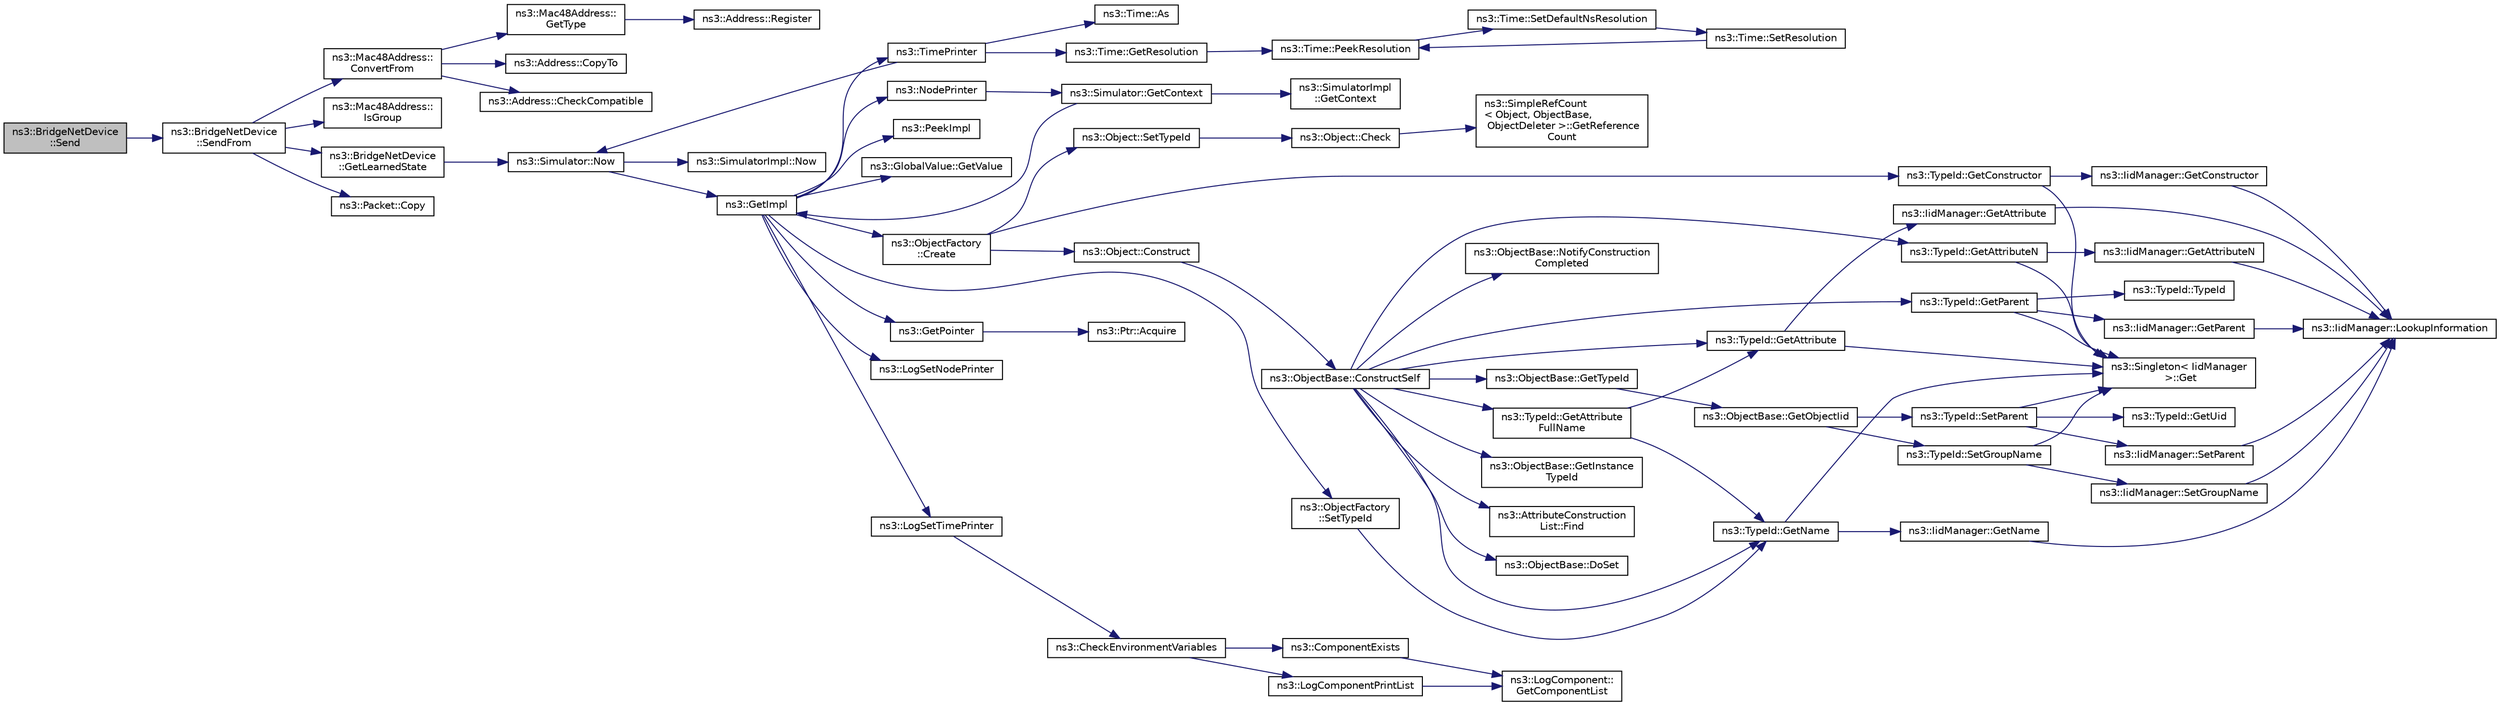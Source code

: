 digraph "ns3::BridgeNetDevice::Send"
{
  edge [fontname="Helvetica",fontsize="10",labelfontname="Helvetica",labelfontsize="10"];
  node [fontname="Helvetica",fontsize="10",shape=record];
  rankdir="LR";
  Node1 [label="ns3::BridgeNetDevice\l::Send",height=0.2,width=0.4,color="black", fillcolor="grey75", style="filled", fontcolor="black"];
  Node1 -> Node2 [color="midnightblue",fontsize="10",style="solid"];
  Node2 [label="ns3::BridgeNetDevice\l::SendFrom",height=0.2,width=0.4,color="black", fillcolor="white", style="filled",URL="$d9/d8d/classns3_1_1BridgeNetDevice.html#a7ad2acf7936e29f003c9046d76ea2099"];
  Node2 -> Node3 [color="midnightblue",fontsize="10",style="solid"];
  Node3 [label="ns3::Mac48Address::\lConvertFrom",height=0.2,width=0.4,color="black", fillcolor="white", style="filled",URL="$db/dee/classns3_1_1Mac48Address.html#a911ce13603a9ef837545a032b6523ae4"];
  Node3 -> Node4 [color="midnightblue",fontsize="10",style="solid"];
  Node4 [label="ns3::Address::CheckCompatible",height=0.2,width=0.4,color="black", fillcolor="white", style="filled",URL="$d2/d5f/classns3_1_1Address.html#a38688466338cf075e21fe45f7207c51f"];
  Node3 -> Node5 [color="midnightblue",fontsize="10",style="solid"];
  Node5 [label="ns3::Mac48Address::\lGetType",height=0.2,width=0.4,color="black", fillcolor="white", style="filled",URL="$db/dee/classns3_1_1Mac48Address.html#a5d365853b58b7acb2cc1cf905115891b",tooltip="Return the Type of address. "];
  Node5 -> Node6 [color="midnightblue",fontsize="10",style="solid"];
  Node6 [label="ns3::Address::Register",height=0.2,width=0.4,color="black", fillcolor="white", style="filled",URL="$d2/d5f/classns3_1_1Address.html#a75d239c79bb3c39d64a8db4f2d3d9b20"];
  Node3 -> Node7 [color="midnightblue",fontsize="10",style="solid"];
  Node7 [label="ns3::Address::CopyTo",height=0.2,width=0.4,color="black", fillcolor="white", style="filled",URL="$d2/d5f/classns3_1_1Address.html#a6d2f5089f145dc5ce1e20abc263d511d",tooltip="Copy the address bytes into a buffer. "];
  Node2 -> Node8 [color="midnightblue",fontsize="10",style="solid"];
  Node8 [label="ns3::Mac48Address::\lIsGroup",height=0.2,width=0.4,color="black", fillcolor="white", style="filled",URL="$db/dee/classns3_1_1Mac48Address.html#ae191b13b8ecd9d138c2301483ab826e8"];
  Node2 -> Node9 [color="midnightblue",fontsize="10",style="solid"];
  Node9 [label="ns3::BridgeNetDevice\l::GetLearnedState",height=0.2,width=0.4,color="black", fillcolor="white", style="filled",URL="$d9/d8d/classns3_1_1BridgeNetDevice.html#a944d20ca7524ef699812e653670407b6",tooltip="Gets the port associated to a source address. "];
  Node9 -> Node10 [color="midnightblue",fontsize="10",style="solid"];
  Node10 [label="ns3::Simulator::Now",height=0.2,width=0.4,color="black", fillcolor="white", style="filled",URL="$d7/deb/classns3_1_1Simulator.html#ac3178fa975b419f7875e7105be122800"];
  Node10 -> Node11 [color="midnightblue",fontsize="10",style="solid"];
  Node11 [label="ns3::GetImpl",height=0.2,width=0.4,color="black", fillcolor="white", style="filled",URL="$d4/d8b/group__simulator.html#ga42eb4eddad41528d4d99794a3dae3fd0",tooltip="Get the SimulatorImpl singleton. "];
  Node11 -> Node12 [color="midnightblue",fontsize="10",style="solid"];
  Node12 [label="ns3::PeekImpl",height=0.2,width=0.4,color="black", fillcolor="white", style="filled",URL="$d4/d8b/group__simulator.html#ga233c5c38de117e4e4a5a9cd168694792",tooltip="Get the static SimulatorImpl instance. "];
  Node11 -> Node13 [color="midnightblue",fontsize="10",style="solid"];
  Node13 [label="ns3::GlobalValue::GetValue",height=0.2,width=0.4,color="black", fillcolor="white", style="filled",URL="$dc/d02/classns3_1_1GlobalValue.html#aa33773cb952ba3c285a03ae2c4769b84"];
  Node11 -> Node14 [color="midnightblue",fontsize="10",style="solid"];
  Node14 [label="ns3::ObjectFactory\l::SetTypeId",height=0.2,width=0.4,color="black", fillcolor="white", style="filled",URL="$d5/d0d/classns3_1_1ObjectFactory.html#a77dcd099064038a1eb7a6b8251229ec3"];
  Node14 -> Node15 [color="midnightblue",fontsize="10",style="solid"];
  Node15 [label="ns3::TypeId::GetName",height=0.2,width=0.4,color="black", fillcolor="white", style="filled",URL="$d6/d11/classns3_1_1TypeId.html#aa3c41c79ae428b3cb396a9c6bb3ef314"];
  Node15 -> Node16 [color="midnightblue",fontsize="10",style="solid"];
  Node16 [label="ns3::Singleton\< IidManager\l \>::Get",height=0.2,width=0.4,color="black", fillcolor="white", style="filled",URL="$d8/d77/classns3_1_1Singleton.html#a80a2cd3c25a27ea72add7a9f7a141ffa"];
  Node15 -> Node17 [color="midnightblue",fontsize="10",style="solid"];
  Node17 [label="ns3::IidManager::GetName",height=0.2,width=0.4,color="black", fillcolor="white", style="filled",URL="$d4/d1c/classns3_1_1IidManager.html#a5d68d0f0f44594dcdec239dbdb5bf53c"];
  Node17 -> Node18 [color="midnightblue",fontsize="10",style="solid"];
  Node18 [label="ns3::IidManager::LookupInformation",height=0.2,width=0.4,color="black", fillcolor="white", style="filled",URL="$d4/d1c/classns3_1_1IidManager.html#a6b1f4ba2815dba27a377e8a8db2384cf"];
  Node11 -> Node19 [color="midnightblue",fontsize="10",style="solid"];
  Node19 [label="ns3::GetPointer",height=0.2,width=0.4,color="black", fillcolor="white", style="filled",URL="$d7/d2e/namespacens3.html#ab4e173cdfd43d17c1a40d5348510a670"];
  Node19 -> Node20 [color="midnightblue",fontsize="10",style="solid"];
  Node20 [label="ns3::Ptr::Acquire",height=0.2,width=0.4,color="black", fillcolor="white", style="filled",URL="$dc/d90/classns3_1_1Ptr.html#a9579b15e8c42dcdff5869d9d987562fb"];
  Node11 -> Node21 [color="midnightblue",fontsize="10",style="solid"];
  Node21 [label="ns3::ObjectFactory\l::Create",height=0.2,width=0.4,color="black", fillcolor="white", style="filled",URL="$d5/d0d/classns3_1_1ObjectFactory.html#a18152e93f0a6fe184ed7300cb31e9896"];
  Node21 -> Node22 [color="midnightblue",fontsize="10",style="solid"];
  Node22 [label="ns3::TypeId::GetConstructor",height=0.2,width=0.4,color="black", fillcolor="white", style="filled",URL="$d6/d11/classns3_1_1TypeId.html#ad9b0bc71ee7593a1ff23ff8d53938e95"];
  Node22 -> Node16 [color="midnightblue",fontsize="10",style="solid"];
  Node22 -> Node23 [color="midnightblue",fontsize="10",style="solid"];
  Node23 [label="ns3::IidManager::GetConstructor",height=0.2,width=0.4,color="black", fillcolor="white", style="filled",URL="$d4/d1c/classns3_1_1IidManager.html#ab10b30abe7efc5456b7930aab8638280"];
  Node23 -> Node18 [color="midnightblue",fontsize="10",style="solid"];
  Node21 -> Node24 [color="midnightblue",fontsize="10",style="solid"];
  Node24 [label="ns3::Object::SetTypeId",height=0.2,width=0.4,color="black", fillcolor="white", style="filled",URL="$d9/d77/classns3_1_1Object.html#a19b1ebd8ec8fe404845e665880a6c5ad"];
  Node24 -> Node25 [color="midnightblue",fontsize="10",style="solid"];
  Node25 [label="ns3::Object::Check",height=0.2,width=0.4,color="black", fillcolor="white", style="filled",URL="$d9/d77/classns3_1_1Object.html#a7e7f89fb0a81d0189cbcacee64b67e4e"];
  Node25 -> Node26 [color="midnightblue",fontsize="10",style="solid"];
  Node26 [label="ns3::SimpleRefCount\l\< Object, ObjectBase,\l ObjectDeleter \>::GetReference\lCount",height=0.2,width=0.4,color="black", fillcolor="white", style="filled",URL="$da/da1/classns3_1_1SimpleRefCount.html#a05378396c93bcc7d6bf78a9ee9ae9cca"];
  Node21 -> Node27 [color="midnightblue",fontsize="10",style="solid"];
  Node27 [label="ns3::Object::Construct",height=0.2,width=0.4,color="black", fillcolor="white", style="filled",URL="$d9/d77/classns3_1_1Object.html#a636e8411dc5228771f45c9b805d348fa"];
  Node27 -> Node28 [color="midnightblue",fontsize="10",style="solid"];
  Node28 [label="ns3::ObjectBase::ConstructSelf",height=0.2,width=0.4,color="black", fillcolor="white", style="filled",URL="$d2/dac/classns3_1_1ObjectBase.html#a5cda18dec6d0744cb652a3ed60056958"];
  Node28 -> Node29 [color="midnightblue",fontsize="10",style="solid"];
  Node29 [label="ns3::ObjectBase::GetInstance\lTypeId",height=0.2,width=0.4,color="black", fillcolor="white", style="filled",URL="$d2/dac/classns3_1_1ObjectBase.html#abe5b43a6f5b99a92a4c3122db31f06fb"];
  Node28 -> Node15 [color="midnightblue",fontsize="10",style="solid"];
  Node28 -> Node30 [color="midnightblue",fontsize="10",style="solid"];
  Node30 [label="ns3::TypeId::GetAttributeN",height=0.2,width=0.4,color="black", fillcolor="white", style="filled",URL="$d6/d11/classns3_1_1TypeId.html#a679c4713f613126a51eb400b345302cb"];
  Node30 -> Node16 [color="midnightblue",fontsize="10",style="solid"];
  Node30 -> Node31 [color="midnightblue",fontsize="10",style="solid"];
  Node31 [label="ns3::IidManager::GetAttributeN",height=0.2,width=0.4,color="black", fillcolor="white", style="filled",URL="$d4/d1c/classns3_1_1IidManager.html#aecf79ed6edb63647774dbfe90cc4f1e2"];
  Node31 -> Node18 [color="midnightblue",fontsize="10",style="solid"];
  Node28 -> Node32 [color="midnightblue",fontsize="10",style="solid"];
  Node32 [label="ns3::TypeId::GetAttribute",height=0.2,width=0.4,color="black", fillcolor="white", style="filled",URL="$d6/d11/classns3_1_1TypeId.html#aa1b746e64e606f94cbedda7cf89788c2"];
  Node32 -> Node16 [color="midnightblue",fontsize="10",style="solid"];
  Node32 -> Node33 [color="midnightblue",fontsize="10",style="solid"];
  Node33 [label="ns3::IidManager::GetAttribute",height=0.2,width=0.4,color="black", fillcolor="white", style="filled",URL="$d4/d1c/classns3_1_1IidManager.html#ae511907e47b48166763e60c583a5a940"];
  Node33 -> Node18 [color="midnightblue",fontsize="10",style="solid"];
  Node28 -> Node34 [color="midnightblue",fontsize="10",style="solid"];
  Node34 [label="ns3::AttributeConstruction\lList::Find",height=0.2,width=0.4,color="black", fillcolor="white", style="filled",URL="$d3/df3/classns3_1_1AttributeConstructionList.html#a22de5cf3e1bcd9dc6c7748fc911811b4"];
  Node28 -> Node35 [color="midnightblue",fontsize="10",style="solid"];
  Node35 [label="ns3::ObjectBase::DoSet",height=0.2,width=0.4,color="black", fillcolor="white", style="filled",URL="$d2/dac/classns3_1_1ObjectBase.html#afe5f2f7b2fabc99aa33f9bb434e3b695"];
  Node28 -> Node36 [color="midnightblue",fontsize="10",style="solid"];
  Node36 [label="ns3::TypeId::GetAttribute\lFullName",height=0.2,width=0.4,color="black", fillcolor="white", style="filled",URL="$d6/d11/classns3_1_1TypeId.html#a1da5483f43630ea65952099fc39944a2"];
  Node36 -> Node32 [color="midnightblue",fontsize="10",style="solid"];
  Node36 -> Node15 [color="midnightblue",fontsize="10",style="solid"];
  Node28 -> Node37 [color="midnightblue",fontsize="10",style="solid"];
  Node37 [label="ns3::TypeId::GetParent",height=0.2,width=0.4,color="black", fillcolor="white", style="filled",URL="$d6/d11/classns3_1_1TypeId.html#ac51f28398d2ef1f9a7790047c43dd22c"];
  Node37 -> Node16 [color="midnightblue",fontsize="10",style="solid"];
  Node37 -> Node38 [color="midnightblue",fontsize="10",style="solid"];
  Node38 [label="ns3::IidManager::GetParent",height=0.2,width=0.4,color="black", fillcolor="white", style="filled",URL="$d4/d1c/classns3_1_1IidManager.html#a504f9d76281bd6149556b1d15e80231d"];
  Node38 -> Node18 [color="midnightblue",fontsize="10",style="solid"];
  Node37 -> Node39 [color="midnightblue",fontsize="10",style="solid"];
  Node39 [label="ns3::TypeId::TypeId",height=0.2,width=0.4,color="black", fillcolor="white", style="filled",URL="$d6/d11/classns3_1_1TypeId.html#ab76e26690f1af4f1cffa6a72245e8928"];
  Node28 -> Node40 [color="midnightblue",fontsize="10",style="solid"];
  Node40 [label="ns3::ObjectBase::GetTypeId",height=0.2,width=0.4,color="black", fillcolor="white", style="filled",URL="$d2/dac/classns3_1_1ObjectBase.html#a2b870298ebceaaeffc9d65e15c022eac"];
  Node40 -> Node41 [color="midnightblue",fontsize="10",style="solid"];
  Node41 [label="ns3::ObjectBase::GetObjectIid",height=0.2,width=0.4,color="black", fillcolor="white", style="filled",URL="$d2/dac/classns3_1_1ObjectBase.html#a4fcfd18844c60f163c5dce52456d111b"];
  Node41 -> Node42 [color="midnightblue",fontsize="10",style="solid"];
  Node42 [label="ns3::TypeId::SetParent",height=0.2,width=0.4,color="black", fillcolor="white", style="filled",URL="$d6/d11/classns3_1_1TypeId.html#abaaca67ab7d2471067e7c275df0f7309"];
  Node42 -> Node43 [color="midnightblue",fontsize="10",style="solid"];
  Node43 [label="ns3::TypeId::GetUid",height=0.2,width=0.4,color="black", fillcolor="white", style="filled",URL="$d6/d11/classns3_1_1TypeId.html#acd3e41de6340d06299f4fd63e2ed8da0"];
  Node42 -> Node16 [color="midnightblue",fontsize="10",style="solid"];
  Node42 -> Node44 [color="midnightblue",fontsize="10",style="solid"];
  Node44 [label="ns3::IidManager::SetParent",height=0.2,width=0.4,color="black", fillcolor="white", style="filled",URL="$d4/d1c/classns3_1_1IidManager.html#a4042931260554c907699367b6811426f"];
  Node44 -> Node18 [color="midnightblue",fontsize="10",style="solid"];
  Node41 -> Node45 [color="midnightblue",fontsize="10",style="solid"];
  Node45 [label="ns3::TypeId::SetGroupName",height=0.2,width=0.4,color="black", fillcolor="white", style="filled",URL="$d6/d11/classns3_1_1TypeId.html#a87ab97caba5bbbd080b4490576f8bb40"];
  Node45 -> Node16 [color="midnightblue",fontsize="10",style="solid"];
  Node45 -> Node46 [color="midnightblue",fontsize="10",style="solid"];
  Node46 [label="ns3::IidManager::SetGroupName",height=0.2,width=0.4,color="black", fillcolor="white", style="filled",URL="$d4/d1c/classns3_1_1IidManager.html#a3bc08ad1c8a26224153caacd2def37de"];
  Node46 -> Node18 [color="midnightblue",fontsize="10",style="solid"];
  Node28 -> Node47 [color="midnightblue",fontsize="10",style="solid"];
  Node47 [label="ns3::ObjectBase::NotifyConstruction\lCompleted",height=0.2,width=0.4,color="black", fillcolor="white", style="filled",URL="$d2/dac/classns3_1_1ObjectBase.html#aa349348317dbdb62a7ee1df89db1eb8b"];
  Node11 -> Node48 [color="midnightblue",fontsize="10",style="solid"];
  Node48 [label="ns3::LogSetTimePrinter",height=0.2,width=0.4,color="black", fillcolor="white", style="filled",URL="$d7/d2e/namespacens3.html#acf6a1749b3febc5a6a5b2b8620138d80"];
  Node48 -> Node49 [color="midnightblue",fontsize="10",style="solid"];
  Node49 [label="ns3::CheckEnvironmentVariables",height=0.2,width=0.4,color="black", fillcolor="white", style="filled",URL="$d8/dff/group__logging.html#gacdc0bdeb2d8a90089d4fb09c4b8569ff"];
  Node49 -> Node50 [color="midnightblue",fontsize="10",style="solid"];
  Node50 [label="ns3::ComponentExists",height=0.2,width=0.4,color="black", fillcolor="white", style="filled",URL="$d8/dff/group__logging.html#gaadcc698770aae684c54dbd1ef4e4b37a"];
  Node50 -> Node51 [color="midnightblue",fontsize="10",style="solid"];
  Node51 [label="ns3::LogComponent::\lGetComponentList",height=0.2,width=0.4,color="black", fillcolor="white", style="filled",URL="$d9/d3f/classns3_1_1LogComponent.html#a63eb2c0fd93c30f9081443c2fd4bffe9"];
  Node49 -> Node52 [color="midnightblue",fontsize="10",style="solid"];
  Node52 [label="ns3::LogComponentPrintList",height=0.2,width=0.4,color="black", fillcolor="white", style="filled",URL="$d7/d2e/namespacens3.html#a5252703c3f8260fd6dc609f1b276e57c"];
  Node52 -> Node51 [color="midnightblue",fontsize="10",style="solid"];
  Node11 -> Node53 [color="midnightblue",fontsize="10",style="solid"];
  Node53 [label="ns3::TimePrinter",height=0.2,width=0.4,color="black", fillcolor="white", style="filled",URL="$d8/dff/group__logging.html#gaaad3642e8247a056cd83001d805b0812"];
  Node53 -> Node54 [color="midnightblue",fontsize="10",style="solid"];
  Node54 [label="ns3::Time::GetResolution",height=0.2,width=0.4,color="black", fillcolor="white", style="filled",URL="$dc/d04/classns3_1_1Time.html#a1444f0f08b5e19f031157609e32fcf98"];
  Node54 -> Node55 [color="midnightblue",fontsize="10",style="solid"];
  Node55 [label="ns3::Time::PeekResolution",height=0.2,width=0.4,color="black", fillcolor="white", style="filled",URL="$dc/d04/classns3_1_1Time.html#a963e53522278fcbdf1ab9f7adbd0f5d6"];
  Node55 -> Node56 [color="midnightblue",fontsize="10",style="solid"];
  Node56 [label="ns3::Time::SetDefaultNsResolution",height=0.2,width=0.4,color="black", fillcolor="white", style="filled",URL="$dc/d04/classns3_1_1Time.html#a6a872e62f71dfa817fef2c549473d980"];
  Node56 -> Node57 [color="midnightblue",fontsize="10",style="solid"];
  Node57 [label="ns3::Time::SetResolution",height=0.2,width=0.4,color="black", fillcolor="white", style="filled",URL="$dc/d04/classns3_1_1Time.html#ac89165ba7715b66017a49c718f4aef09"];
  Node57 -> Node55 [color="midnightblue",fontsize="10",style="solid"];
  Node53 -> Node10 [color="midnightblue",fontsize="10",style="solid"];
  Node53 -> Node58 [color="midnightblue",fontsize="10",style="solid"];
  Node58 [label="ns3::Time::As",height=0.2,width=0.4,color="black", fillcolor="white", style="filled",URL="$dc/d04/classns3_1_1Time.html#a0bb1110638ce9938248bd07865a328ab"];
  Node11 -> Node59 [color="midnightblue",fontsize="10",style="solid"];
  Node59 [label="ns3::LogSetNodePrinter",height=0.2,width=0.4,color="black", fillcolor="white", style="filled",URL="$d7/d2e/namespacens3.html#aa6e659ca357c8309352fa0f146793810"];
  Node11 -> Node60 [color="midnightblue",fontsize="10",style="solid"];
  Node60 [label="ns3::NodePrinter",height=0.2,width=0.4,color="black", fillcolor="white", style="filled",URL="$d8/dff/group__logging.html#gaaffbf70ff3766cd62b8bbd9b140d2a1b"];
  Node60 -> Node61 [color="midnightblue",fontsize="10",style="solid"];
  Node61 [label="ns3::Simulator::GetContext",height=0.2,width=0.4,color="black", fillcolor="white", style="filled",URL="$d7/deb/classns3_1_1Simulator.html#a8514b74ee2c42916b351b33c4a963bb0"];
  Node61 -> Node11 [color="midnightblue",fontsize="10",style="solid"];
  Node61 -> Node62 [color="midnightblue",fontsize="10",style="solid"];
  Node62 [label="ns3::SimulatorImpl\l::GetContext",height=0.2,width=0.4,color="black", fillcolor="white", style="filled",URL="$d2/d19/classns3_1_1SimulatorImpl.html#a8b66270c97766c0adb997e2535648557"];
  Node10 -> Node63 [color="midnightblue",fontsize="10",style="solid"];
  Node63 [label="ns3::SimulatorImpl::Now",height=0.2,width=0.4,color="black", fillcolor="white", style="filled",URL="$d2/d19/classns3_1_1SimulatorImpl.html#aa516c50060846adc6fd316e83ef0797c"];
  Node2 -> Node64 [color="midnightblue",fontsize="10",style="solid"];
  Node64 [label="ns3::Packet::Copy",height=0.2,width=0.4,color="black", fillcolor="white", style="filled",URL="$dd/d7a/classns3_1_1Packet.html#a5d5c70802a5f77fc5f0001e0cfc1898b",tooltip="performs a COW copy of the packet. "];
}
